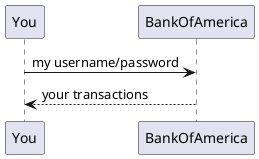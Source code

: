 @startuml
You -> BankOfAmerica: my username/password
BankOfAmerica --> You: your transactions
@enduml